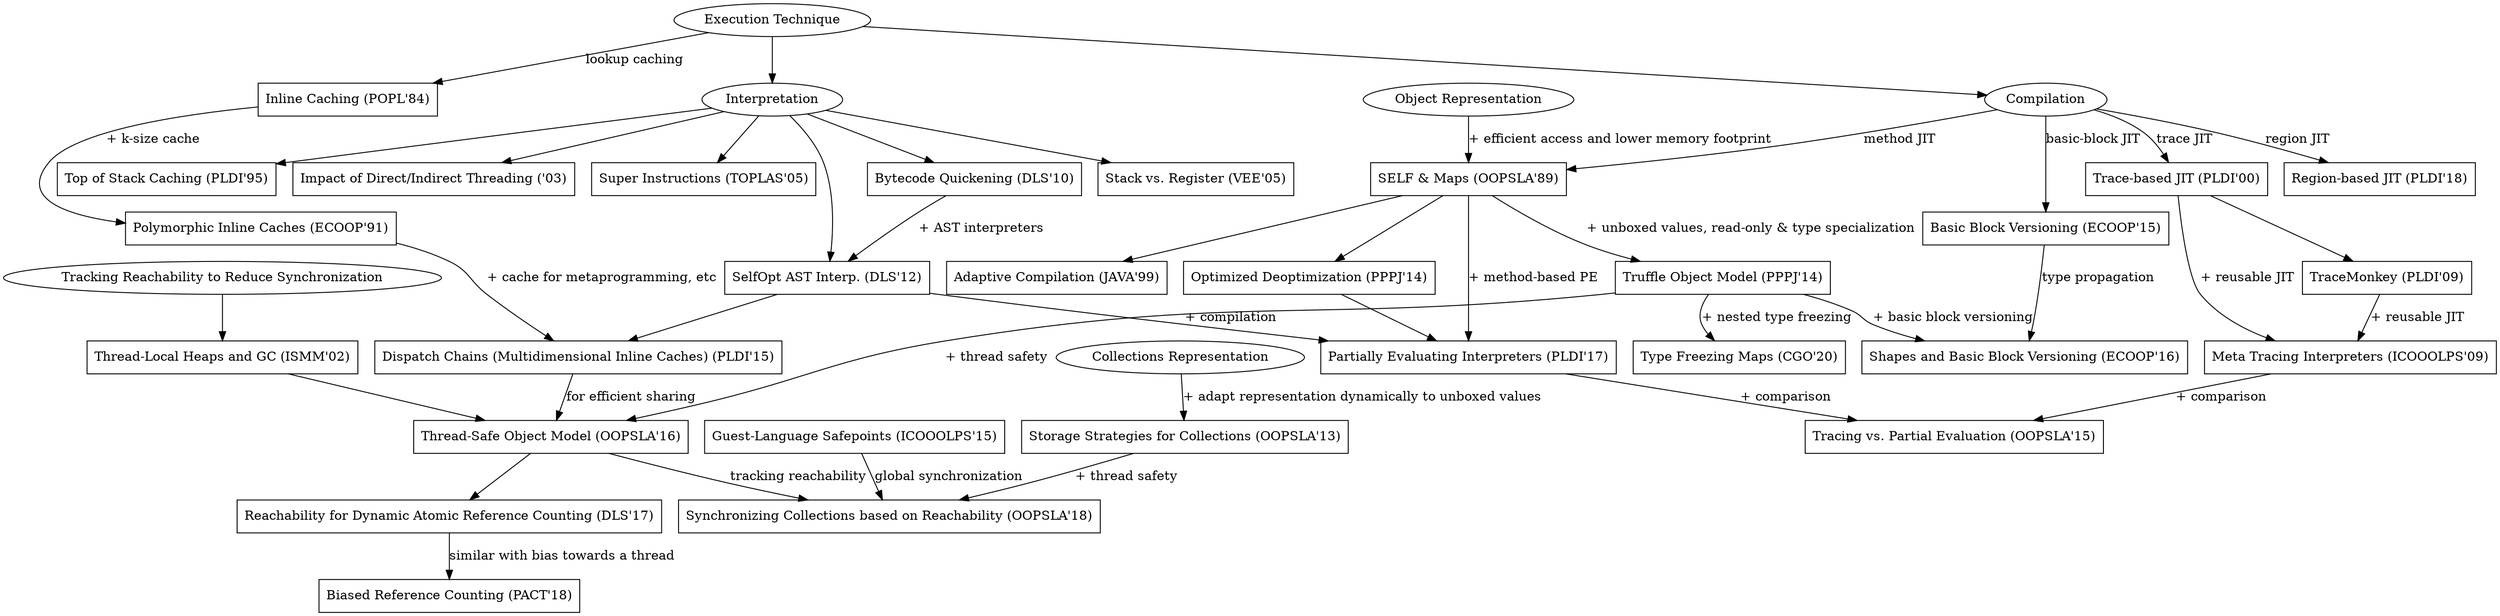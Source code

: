 digraph G {
  node [shape = "box"]

  # Nodes
  pic [label = "Polymorphic Inline Caches (ECOOP'91)",
       tooltip = "Optimizing Dynamically-Typed Object-Oriented Languages With Polymorphic Inline Caches",
       URL = "http://bibliography.selflanguage.org/_static/pics.pdf"]
  mpic [label = "Dispatch Chains (Multidimensional Inline Caches) (PLDI'15)",
        tooltip = "Zero-Overhead Metaprogramming; Reflection and Metaobject Protocols Fast and without Compromises",
        URL = "https://stefan-marr.de/downloads/pldi15-marr-et-al-zero-overhead-metaprogramming.pdf"]

  om [label = "Object Representation", shape="oval"]
  maps [label = "SELF & Maps (OOPSLA'89)",
        tooltip = "An Efficient Implementation of SELF a Dynamically-Typed Object-Oriented Language Based on Prototypes",
        URL = "http://www.selflanguage.org/_static/published/implementation.pdf"]
  tosm [label = "Truffle Object Model (PPPJ'14)",
        tooltip = "An Object Storage Model for the Truffle Language Implementation Framework",
        URL = "https://chrisseaton.com/rubytruffle/pppj14-om/pppj14-om.pdf"]
  tso [label = "Thread-Safe Object Model (OOPSLA'16)",
       tooltip = "Efficient and Thread-Safe Objects for Dynamically-Typed Languages",
       URL = "https://eregon.me/blog/assets/research/thread-safe-objects.pdf"]

  glsp [label = "Guest-Language Safepoints (ICOOOLPS'15)",
        tooltip = "Techniques and Applications for Guest-Language Safepoints",
        URL = "https://eregon.me/blog/assets/research/guest-language-safepoints.pdf"]

  freezing [label = "Type Freezing Maps (CGO'20)",
            tooltip = "Type Freezing: Exploiting Attribute Type Monomorphism in Tracing JIT Compilers",
            URL = "https://doi.org/10.1145/3368826.3377907"]
  shapesAndBBV [label = "Shapes and Basic Block Versioning (ECOOP'16)",
                tooltip = "Interprocedural Type Specialization of JavaScript Programs Without Type Analysis",
                URL = "https://drops.dagstuhl.de/opus/volltexte/2016/6101/pdf/LIPIcs-ECOOP-2016-7.pdf"]

  collections [label = "Collections Representation", shape="oval"]
  ss [label = "Storage Strategies for Collections (OOPSLA'13)",
      tooltip = "Storage Strategies for Collections in Dynamically Typed Languages",
      URL = "https://tratt.net/laurie/research/pubs/html/bolz_diekmann_tratt__storage_strategies_for_collections_in_dynamically_typed_languages/"]
  tsc [label = "Synchronizing Collections based on Reachability (OOPSLA'18)",
       tooltip = "Parallelization of Dynamic Languages: Synchronizing Built-in Collections",
       URL = "https://eregon.me/blog/assets/research/thread-safe-collections.pdf"]

  reachability [label = "Tracking Reachability to Reduce Synchronization", shape="oval"]
  domani [label = "Thread-Local Heaps and GC (ISMM'02)",
          tooltip = "Thread-Local Heaps for Java",
          URL = "http://citeseerx.ist.psu.edu/viewdoc/download?doi=10.1.1.63.5846&amp;rep=rep1&amp;type=pdf"]
  rarc [label = "Reachability for Dynamic Atomic Reference Counting (DLS'17)",
        tooltip = "Dynamic Atomicity: Optimizing Swift Memory Management",
        URL = "https://dl.acm.org/doi/10.1145/3133841.3133843"]
  brc [label = "Biased Reference Counting (PACT'18)",
       tooltip = "Biased Reference Counting: Minimizing Atomic Operations in Garbage Collection",
       URL = "https://iacoma.cs.uiuc.edu/iacoma-papers/pact18.pdf"]

  exe [label = "Execution Technique", shape="oval"]
  interp [label = "Interpretation", shape="oval"]
  compilation [label = "Compilation", shape="oval"]
  stackVsReg [label = "Stack vs. Register (VEE'05)",
       tooltip = "Virtual Machine Showdown: Stack Versus Registers",
       URL = "https://www.usenix.org/legacy/events%2Fvee05%2Ffull_papers/p153-yunhe.pdf"]
  topOfStack [label = "Top of Stack Caching (PLDI'95)",
       tooltip = "Stack Caching for Interpreters",
       URL = "http://www2.cs.arizona.edu/~collberg/Teaching/553/2011/Resources/ertl94sc.pdf"]
  directIndirect [label = "Impact of Direct/Indirect Threading ('03)",
       tooltip = "The Structure and Performance of Efficient Interpreters",
       URL = "https://www.jilp.org/vol5/v5paper12.pdf"]
  selfOptAst [label = "SelfOpt AST Interp. (DLS'12)",
       tooltip = "Self-Optimizing AST Interpreters",
       URL = "http://lafo.ssw.uni-linz.ac.at/papers/2012_DLS_SelfOptimizingASTInterpreters.pdf"]
  superInstructions [label = "Super Instructions (TOPLAS'05)",
       tooltip = "Optimizing Indirect Branch Prediction Accuracy in Virtual Machine Interpreters",
       URL = "https://www.scss.tcd.ie/David.Gregg/papers/toplas05.pdf"]
  quickening [label = "Bytecode Quickening (DLS'10)",
       tooltip = "Efficient Interpretation Using Quickening",
       URL = "https://publications.sba-research.org/publications/dls10.pdf"]

  inlineCaching [label = "Inline Caching (POPL'84)",
       tooltip = "Efficient Implementation of the Smalltalk-80 System",
       URL = "http://web.cs.ucla.edu/~palsberg/course/cs232/papers/DeutschSchiffman-popl84.pdf"]


  adaptiveJit [label = "Adaptive Compilation (JAVA'99)",
       tooltip = "The Jalapeño Dynamic Optimizing Compiler for Java",
       URL = "https://pdfs.semanticscholar.org/8738/ba4b09cac68ad1ab7d036a6d5e40a17ee2c7.pdf"]

  regionBased [label = "Region-based JIT (PLDI'18)",
       tooltip = "HHVM JIT: A Profile-guided, Region-based Compiler for PHP and Hack",
       URL = "https://research.fb.com/wp-content/uploads/2018/04/hhvm-jit-a-profile-guided-region-based-compiler-for-php-and-hack.pdf"]
  traceBased [label = "Trace-based JIT (PLDI'00)",
       tooltip = "Dynamo: A Transparent Dynamic Optimization System",
       URL = "https://www.complang.tuwien.ac.at/andi/bala.pdf"]
  traceMonkey [label = "TraceMonkey (PLDI'09)",
       tooltip = "Trace-based Just-in-time Type Specialization for Dynamic Languages",
       URL = "http://dept.cs.williams.edu/~freund/cs434/gal-trace.pdf"]


  basicBlockVersioning [label = "Basic Block Versioning (ECOOP'15)",
       tooltip = "Simple and Effective Type Check Removal through Lazy Basic Block Versioning",
       URL = "https://drops.dagstuhl.de/opus/volltexte/2015/5219/pdf/9.pdf"]



metaTracing [label = "Meta Tracing Interpreters (ICOOOLPS'09)",
       tooltip = "Tracing the Meta-level: PyPy's Tracing JIT Compiler",
       URL = "https://citeseerx.ist.psu.edu/viewdoc/download?doi=10.1.1.1023.9117&amp;rep=rep1&amp;type=pdf"]
partialEvaluation [label = "Partially Evaluating Interpreters (PLDI'17)",
       tooltip = "Practical Partial Evaluation for High-performance Dynamic Language Runtimes",
       URL = "https://chrisseaton.com/rubytruffle/pldi17-truffle/pldi17-truffle.pdf"]
MTvsPE [label = "Tracing vs. Partial Evaluation (OOPSLA'15)",
       tooltip = "Tracing vs. Partial Evaluation: Comparing Meta-Compilation Approaches for Self-Optimizing Interpreters",
       URL = "http://stefan-marr.de/downloads/oopsla15-marr-ducasse-meta-tracing-vs-partial-evaluation.pdf"]
optDeopt [label = "Optimized Deoptimization (PPPJ'14)",
       tooltip = "Speculation Without Regret: Reducing Deoptimization Meta-data in the Graal Compiler",
       URL = "http://www.ssw.uni-linz.ac.at/General/Staff/GD/PPPJ-2014-duboscq-29.pdf"]


  # Edges
  inlineCaching -> pic [label = "+ k-size cache"]
  pic -> mpic [label = "+ cache for metaprogramming, etc"]
  mpic -> tso [label = "for efficient sharing"]

  om -> maps [label = "+ efficient access and lower memory footprint"]
  maps -> tosm [label = "+ unboxed values, read-only & type specialization"]
  tosm -> tso [label = "+ thread safety"]
  tosm -> shapesAndBBV [label = "+ basic block versioning"]
  tosm -> freezing [label = "+ nested type freezing"]
  tso -> rarc
  rarc -> brc [label = "similar with bias towards a thread"]

  reachability -> domani
  domani -> tso

  tso -> tsc [label = "tracking reachability"]
  glsp -> tsc [label = "global synchronization"]
  collections -> ss [label = "+ adapt representation dynamically to unboxed values"]
  ss -> tsc [label = "+ thread safety"]

  exe -> inlineCaching [label = "lookup caching"]

  exe -> interp
  interp -> directIndirect
  interp -> stackVsReg
  interp -> topOfStack
  interp -> superInstructions
  interp -> selfOptAst
  interp -> quickening
  quickening -> selfOptAst [label = "+ AST interpreters"]
  exe -> compilation
  compilation -> maps [label = "method JIT"]
  compilation -> regionBased [label = "region JIT"]
  compilation -> traceBased [label = "trace JIT"]
  compilation -> basicBlockVersioning [label = "basic-block JIT"]
  basicBlockVersioning -> shapesAndBBV [label = "type propagation"]
  traceBased -> traceMonkey
  maps -> adaptiveJit

  traceBased -> metaTracing [label = "+ reusable JIT"]
  traceMonkey -> metaTracing [label = "+ reusable JIT"]

  maps -> partialEvaluation [label = "+ method-based PE"]
  selfOptAst -> partialEvaluation [label = "+ compilation"]

  selfOptAst -> mpic

  metaTracing -> MTvsPE [label = "+ comparison"]
  partialEvaluation -> MTvsPE [label = "+ comparison"]

  maps -> optDeopt
  optDeopt -> partialEvaluation
}
